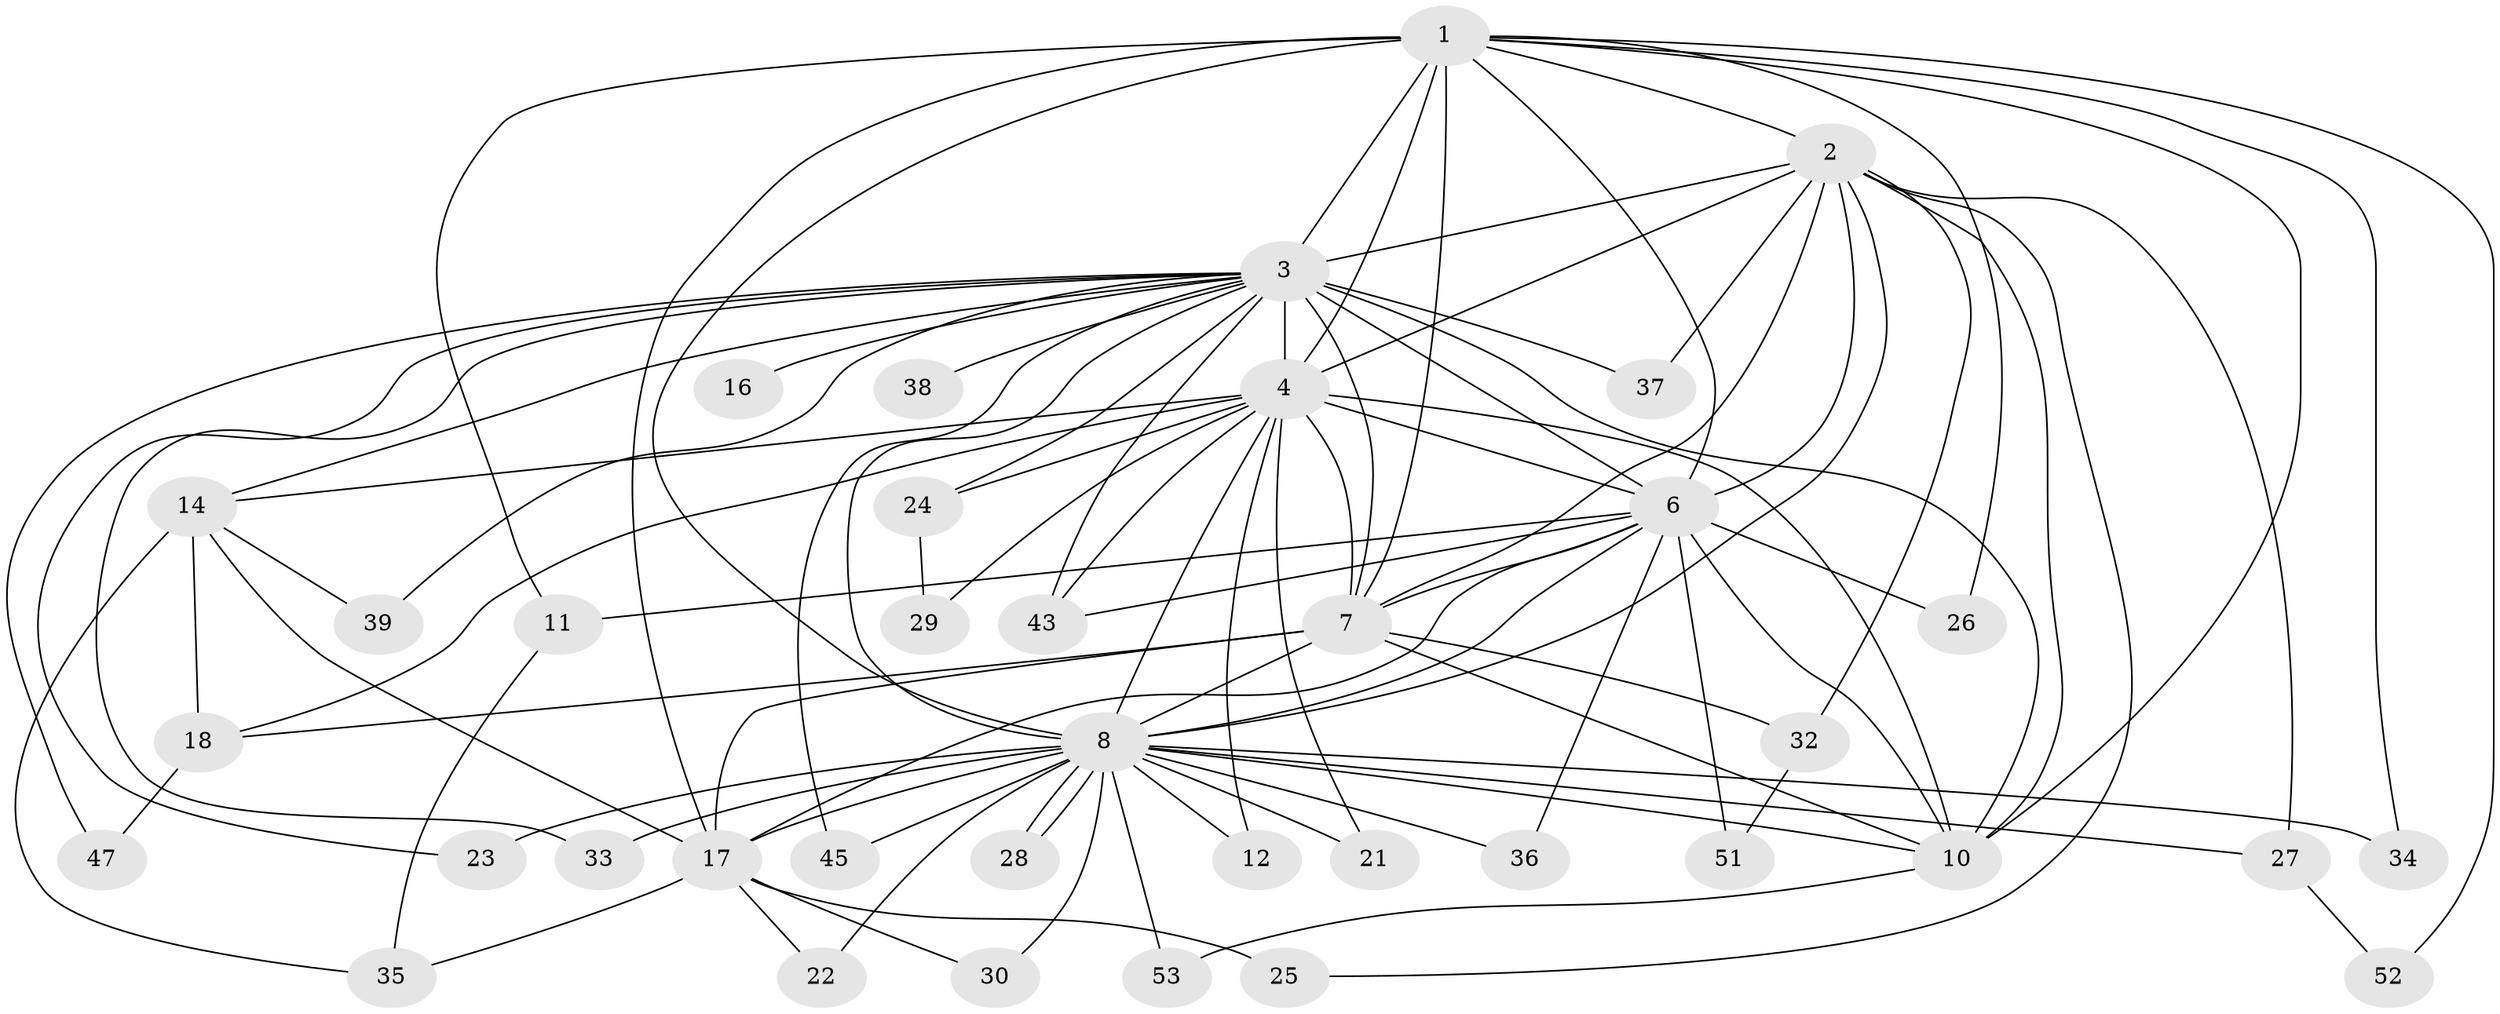 // Generated by graph-tools (version 1.1) at 2025/51/02/27/25 19:51:52]
// undirected, 38 vertices, 92 edges
graph export_dot {
graph [start="1"]
  node [color=gray90,style=filled];
  1 [super="+9"];
  2;
  3 [super="+5"];
  4 [super="+48"];
  6 [super="+20"];
  7 [super="+15"];
  8 [super="+13"];
  10;
  11 [super="+42"];
  12;
  14 [super="+46"];
  16;
  17 [super="+19"];
  18 [super="+44"];
  21 [super="+40"];
  22;
  23;
  24 [super="+31"];
  25 [super="+41"];
  26;
  27;
  28;
  29;
  30;
  32;
  33;
  34;
  35 [super="+50"];
  36;
  37;
  38;
  39;
  43 [super="+49"];
  45;
  47;
  51;
  52;
  53;
  1 -- 2 [weight=2];
  1 -- 3 [weight=4];
  1 -- 4 [weight=2];
  1 -- 6 [weight=2];
  1 -- 7 [weight=2];
  1 -- 8 [weight=2];
  1 -- 10 [weight=2];
  1 -- 11 [weight=2];
  1 -- 34;
  1 -- 52;
  1 -- 26;
  1 -- 17;
  2 -- 3 [weight=2];
  2 -- 4;
  2 -- 6;
  2 -- 7;
  2 -- 8;
  2 -- 10;
  2 -- 25;
  2 -- 27;
  2 -- 32;
  2 -- 37;
  3 -- 4 [weight=3];
  3 -- 6 [weight=2];
  3 -- 7 [weight=2];
  3 -- 8 [weight=2];
  3 -- 10 [weight=2];
  3 -- 14;
  3 -- 16 [weight=2];
  3 -- 23;
  3 -- 24 [weight=2];
  3 -- 38 [weight=2];
  3 -- 39;
  3 -- 43;
  3 -- 45;
  3 -- 47;
  3 -- 33;
  3 -- 37;
  4 -- 6;
  4 -- 7;
  4 -- 8;
  4 -- 10;
  4 -- 12;
  4 -- 14;
  4 -- 18;
  4 -- 21;
  4 -- 24;
  4 -- 29;
  4 -- 43;
  6 -- 7;
  6 -- 8;
  6 -- 10;
  6 -- 11;
  6 -- 26;
  6 -- 36;
  6 -- 43;
  6 -- 51;
  6 -- 17;
  7 -- 8 [weight=2];
  7 -- 10 [weight=2];
  7 -- 17;
  7 -- 32;
  7 -- 18;
  8 -- 10;
  8 -- 12;
  8 -- 17;
  8 -- 21 [weight=2];
  8 -- 22;
  8 -- 23;
  8 -- 27;
  8 -- 28;
  8 -- 28;
  8 -- 30;
  8 -- 34;
  8 -- 36;
  8 -- 45;
  8 -- 53;
  8 -- 33;
  10 -- 53;
  11 -- 35;
  14 -- 18;
  14 -- 39;
  14 -- 17;
  14 -- 35;
  17 -- 22;
  17 -- 30;
  17 -- 35;
  17 -- 25 [weight=2];
  18 -- 47;
  24 -- 29;
  27 -- 52;
  32 -- 51;
}
